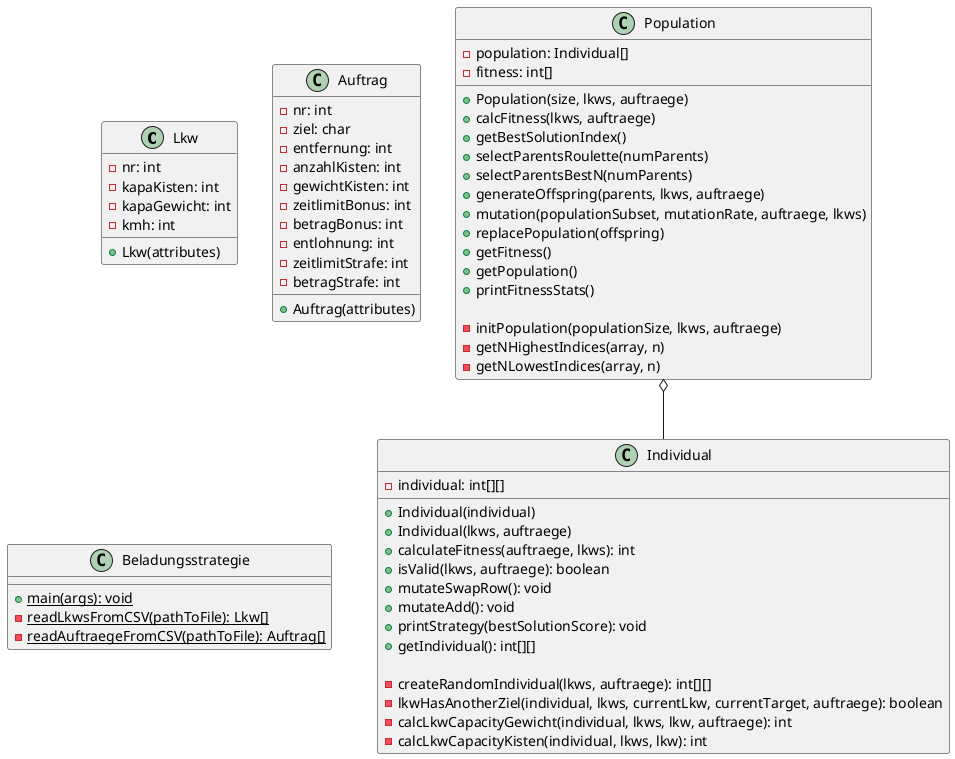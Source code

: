 @startuml

class Lkw {
  - nr: int
  - kapaKisten: int
  - kapaGewicht: int
  - kmh: int

  + Lkw(attributes)
}

class Auftrag {
  - nr: int
  - ziel: char
  - entfernung: int
  - anzahlKisten: int
  - gewichtKisten: int
  - zeitlimitBonus: int
  - betragBonus: int
  - entlohnung: int
  - zeitlimitStrafe: int
  - betragStrafe: int

  + Auftrag(attributes)
}

class Beladungsstrategie {
  + {static} main(args): void
  - {static} readLkwsFromCSV(pathToFile): Lkw[]
  - {static} readAuftraegeFromCSV(pathToFile): Auftrag[]
}

class Population {
  - population: Individual[]
  - fitness: int[]

  + Population(size, lkws, auftraege)
  + calcFitness(lkws, auftraege)
  + getBestSolutionIndex()
  + selectParentsRoulette(numParents)
  + selectParentsBestN(numParents)
  + generateOffspring(parents, lkws, auftraege)
  + mutation(populationSubset, mutationRate, auftraege, lkws)
  + replacePopulation(offspring)
  + getFitness()
  + getPopulation()
  + printFitnessStats()

  - initPopulation(populationSize, lkws, auftraege)
  - getNHighestIndices(array, n)
  - getNLowestIndices(array, n)
}

class Individual {
  - individual: int[][]

  + Individual(individual)
  + Individual(lkws, auftraege)
  + calculateFitness(auftraege, lkws): int
  + isValid(lkws, auftraege): boolean
  + mutateSwapRow(): void
  + mutateAdd(): void
  + printStrategy(bestSolutionScore): void
  + getIndividual(): int[][]

  - createRandomIndividual(lkws, auftraege): int[][]
  - lkwHasAnotherZiel(individual, lkws, currentLkw, currentTarget, auftraege): boolean
  - calcLkwCapacityGewicht(individual, lkws, lkw, auftraege): int
  - calcLkwCapacityKisten(individual, lkws, lkw): int
}


Population o-- Individual
@enduml